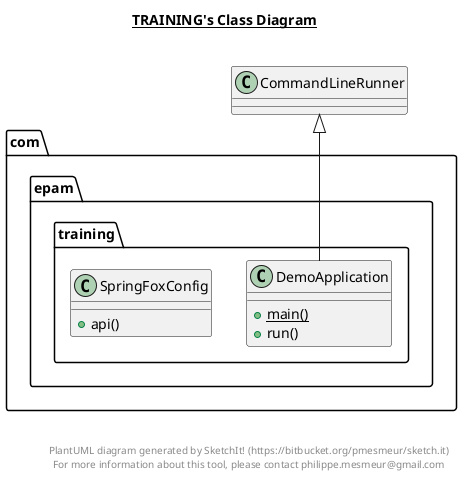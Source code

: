 @startuml

title __TRAINING's Class Diagram__\n

  package com.epam.training {
    class DemoApplication {
        {static} + main()
        + run()
    }
  }
  

  package com.epam.training {
    class SpringFoxConfig {
        + api()
    }
  }
  

  DemoApplication -up-|> CommandLineRunner


right footer


PlantUML diagram generated by SketchIt! (https://bitbucket.org/pmesmeur/sketch.it)
For more information about this tool, please contact philippe.mesmeur@gmail.com
endfooter

@enduml
